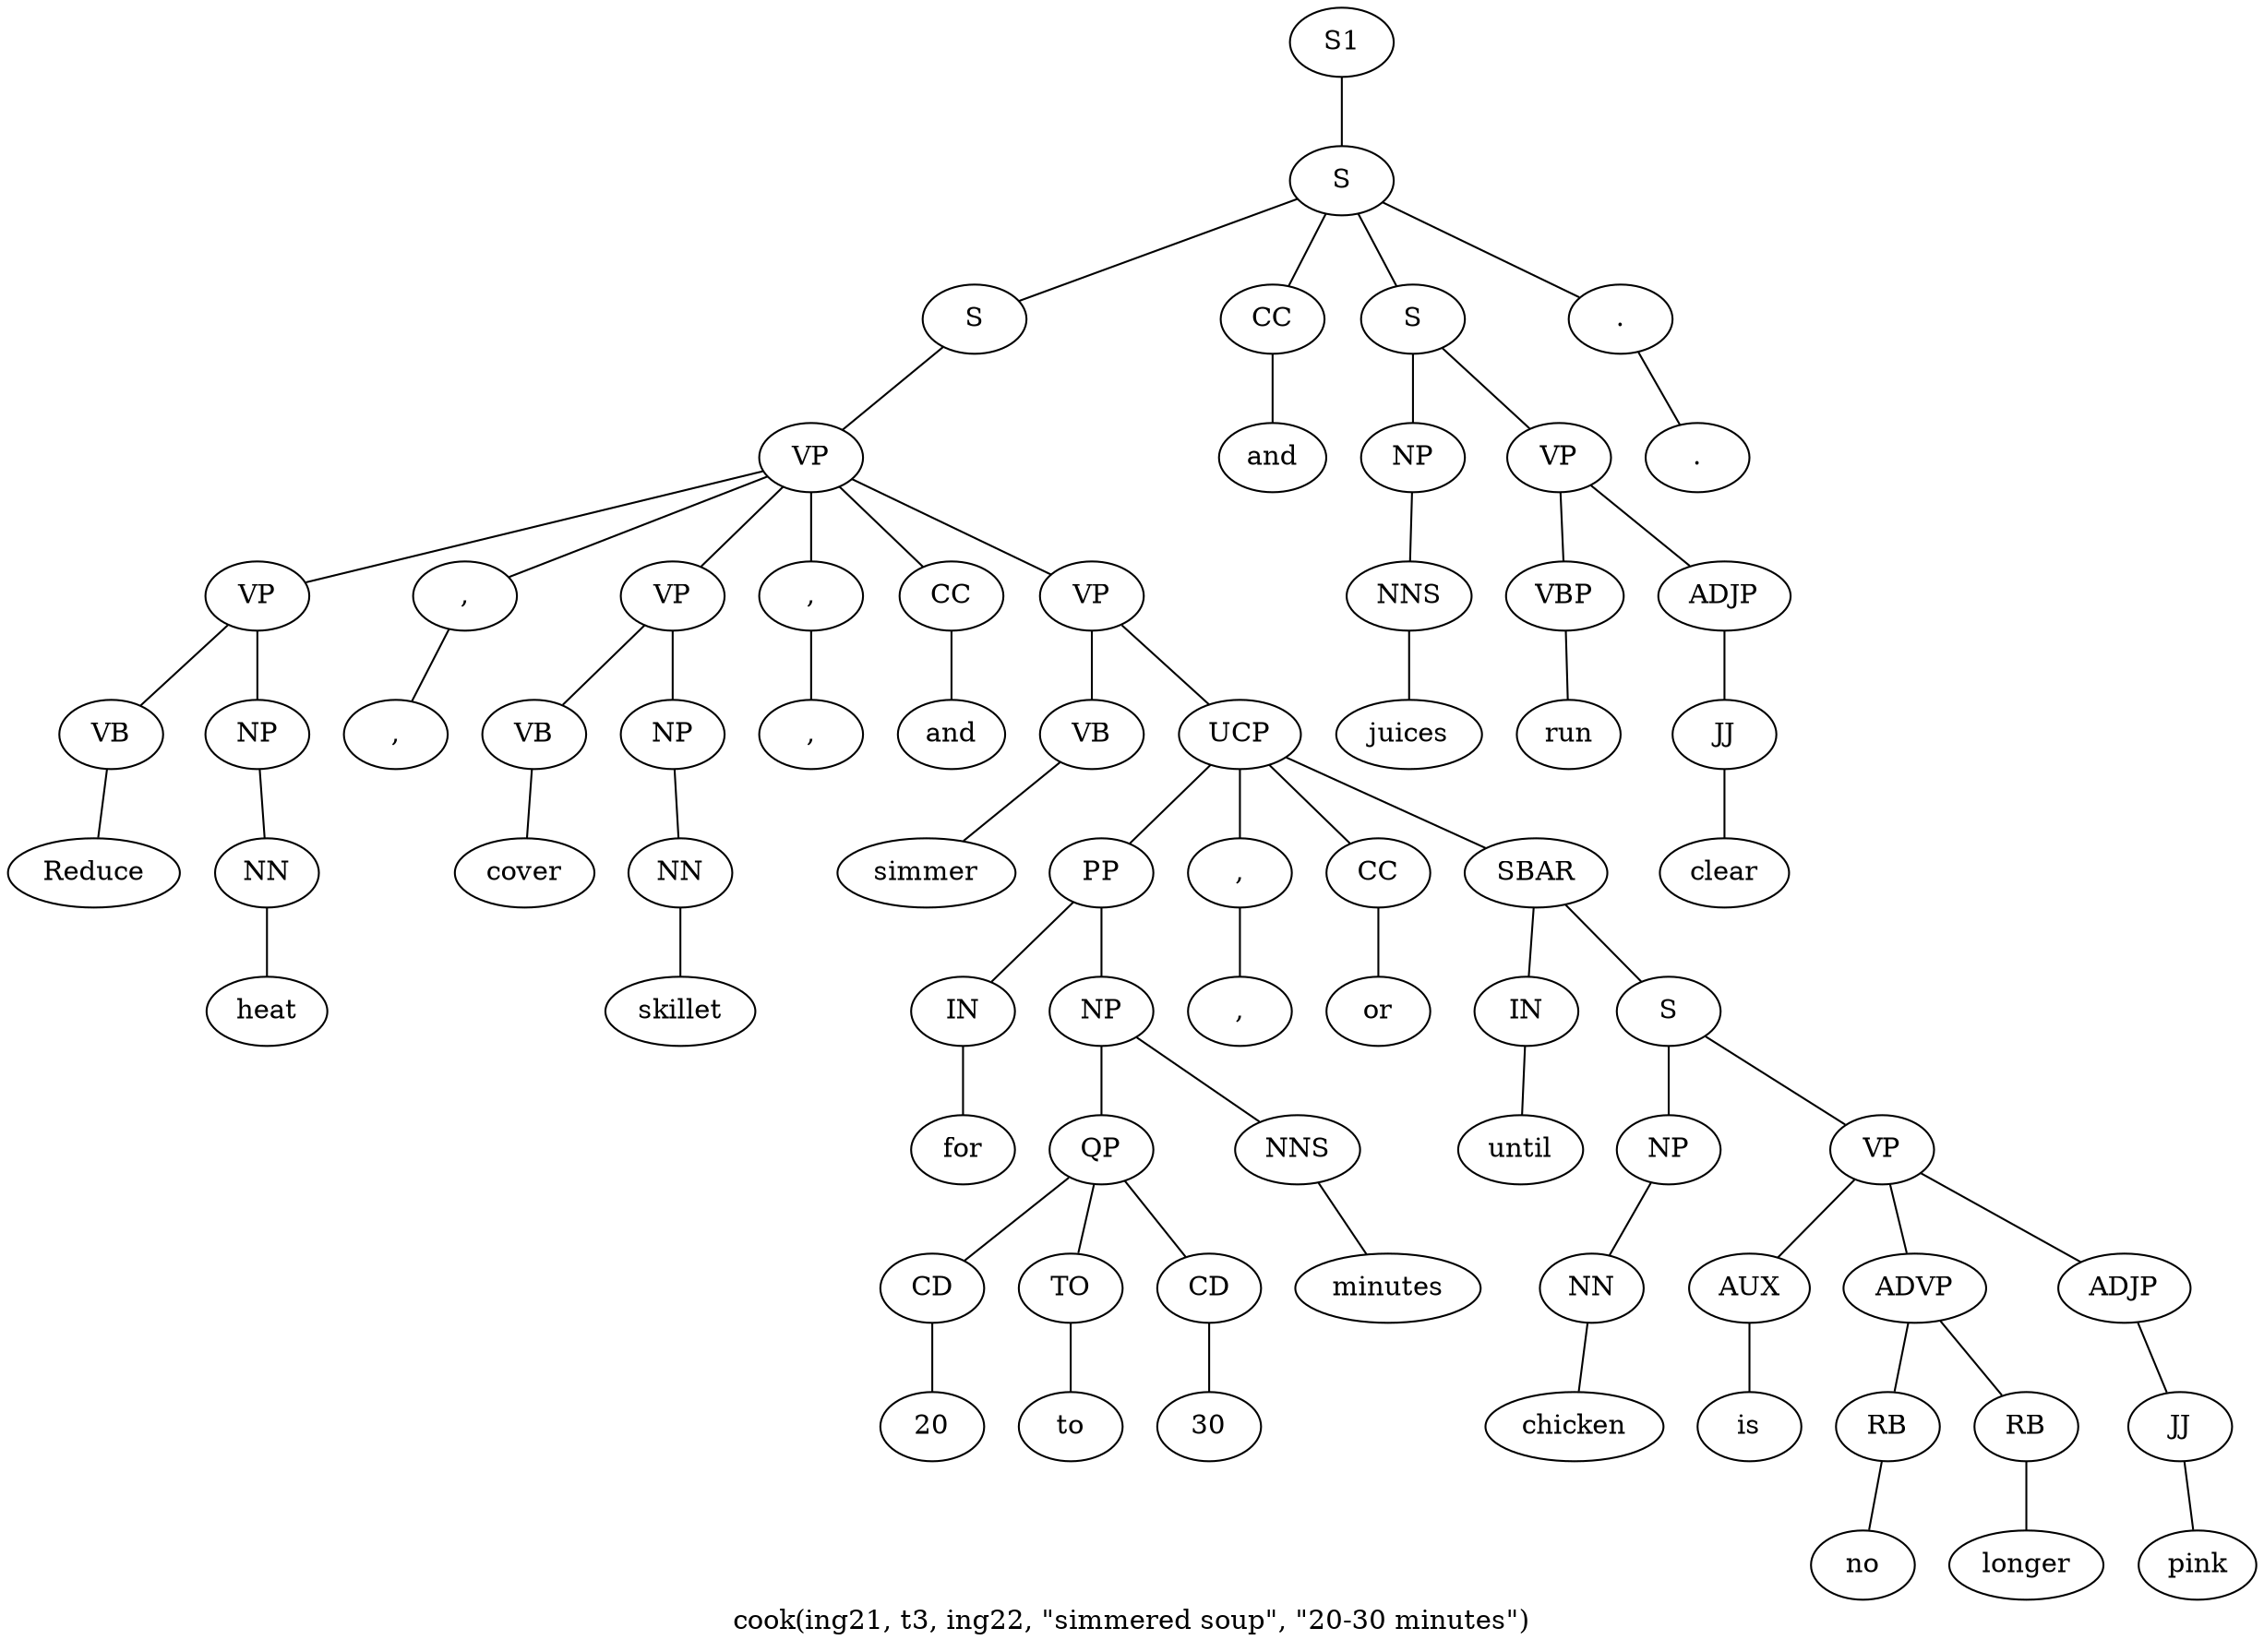 graph SyntaxGraph {
	label = "cook(ing21, t3, ing22, \"simmered soup\", \"20-30 minutes\")";
	Node0 [label="S1"];
	Node1 [label="S"];
	Node2 [label="S"];
	Node3 [label="VP"];
	Node4 [label="VP"];
	Node5 [label="VB"];
	Node6 [label="Reduce"];
	Node7 [label="NP"];
	Node8 [label="NN"];
	Node9 [label="heat"];
	Node10 [label=","];
	Node11 [label=","];
	Node12 [label="VP"];
	Node13 [label="VB"];
	Node14 [label="cover"];
	Node15 [label="NP"];
	Node16 [label="NN"];
	Node17 [label="skillet"];
	Node18 [label=","];
	Node19 [label=","];
	Node20 [label="CC"];
	Node21 [label="and"];
	Node22 [label="VP"];
	Node23 [label="VB"];
	Node24 [label="simmer"];
	Node25 [label="UCP"];
	Node26 [label="PP"];
	Node27 [label="IN"];
	Node28 [label="for"];
	Node29 [label="NP"];
	Node30 [label="QP"];
	Node31 [label="CD"];
	Node32 [label="20"];
	Node33 [label="TO"];
	Node34 [label="to"];
	Node35 [label="CD"];
	Node36 [label="30"];
	Node37 [label="NNS"];
	Node38 [label="minutes"];
	Node39 [label=","];
	Node40 [label=","];
	Node41 [label="CC"];
	Node42 [label="or"];
	Node43 [label="SBAR"];
	Node44 [label="IN"];
	Node45 [label="until"];
	Node46 [label="S"];
	Node47 [label="NP"];
	Node48 [label="NN"];
	Node49 [label="chicken"];
	Node50 [label="VP"];
	Node51 [label="AUX"];
	Node52 [label="is"];
	Node53 [label="ADVP"];
	Node54 [label="RB"];
	Node55 [label="no"];
	Node56 [label="RB"];
	Node57 [label="longer"];
	Node58 [label="ADJP"];
	Node59 [label="JJ"];
	Node60 [label="pink"];
	Node61 [label="CC"];
	Node62 [label="and"];
	Node63 [label="S"];
	Node64 [label="NP"];
	Node65 [label="NNS"];
	Node66 [label="juices"];
	Node67 [label="VP"];
	Node68 [label="VBP"];
	Node69 [label="run"];
	Node70 [label="ADJP"];
	Node71 [label="JJ"];
	Node72 [label="clear"];
	Node73 [label="."];
	Node74 [label="."];

	Node0 -- Node1;
	Node1 -- Node2;
	Node1 -- Node61;
	Node1 -- Node63;
	Node1 -- Node73;
	Node2 -- Node3;
	Node3 -- Node4;
	Node3 -- Node10;
	Node3 -- Node12;
	Node3 -- Node18;
	Node3 -- Node20;
	Node3 -- Node22;
	Node4 -- Node5;
	Node4 -- Node7;
	Node5 -- Node6;
	Node7 -- Node8;
	Node8 -- Node9;
	Node10 -- Node11;
	Node12 -- Node13;
	Node12 -- Node15;
	Node13 -- Node14;
	Node15 -- Node16;
	Node16 -- Node17;
	Node18 -- Node19;
	Node20 -- Node21;
	Node22 -- Node23;
	Node22 -- Node25;
	Node23 -- Node24;
	Node25 -- Node26;
	Node25 -- Node39;
	Node25 -- Node41;
	Node25 -- Node43;
	Node26 -- Node27;
	Node26 -- Node29;
	Node27 -- Node28;
	Node29 -- Node30;
	Node29 -- Node37;
	Node30 -- Node31;
	Node30 -- Node33;
	Node30 -- Node35;
	Node31 -- Node32;
	Node33 -- Node34;
	Node35 -- Node36;
	Node37 -- Node38;
	Node39 -- Node40;
	Node41 -- Node42;
	Node43 -- Node44;
	Node43 -- Node46;
	Node44 -- Node45;
	Node46 -- Node47;
	Node46 -- Node50;
	Node47 -- Node48;
	Node48 -- Node49;
	Node50 -- Node51;
	Node50 -- Node53;
	Node50 -- Node58;
	Node51 -- Node52;
	Node53 -- Node54;
	Node53 -- Node56;
	Node54 -- Node55;
	Node56 -- Node57;
	Node58 -- Node59;
	Node59 -- Node60;
	Node61 -- Node62;
	Node63 -- Node64;
	Node63 -- Node67;
	Node64 -- Node65;
	Node65 -- Node66;
	Node67 -- Node68;
	Node67 -- Node70;
	Node68 -- Node69;
	Node70 -- Node71;
	Node71 -- Node72;
	Node73 -- Node74;
}